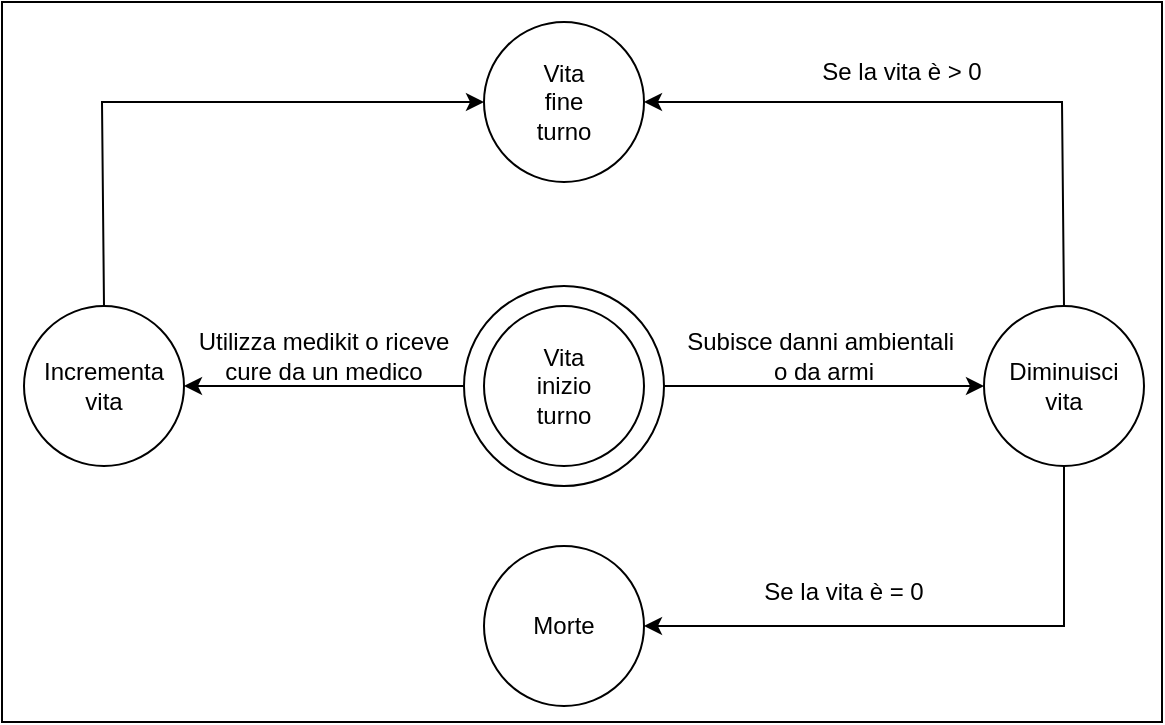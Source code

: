 <mxfile version="26.2.3" pages="5">
  <diagram name="Vita" id="2V5flPHdxLt1DByEVdX-">
    <mxGraphModel dx="1388" dy="768" grid="1" gridSize="10" guides="1" tooltips="1" connect="1" arrows="1" fold="1" page="1" pageScale="1" pageWidth="1169" pageHeight="827" math="0" shadow="0">
      <root>
        <mxCell id="0" />
        <mxCell id="1" parent="0" />
        <mxCell id="W8KUNbAyjam-lPo76cDw-1" value="" style="rounded=0;whiteSpace=wrap;html=1;fillColor=none;" vertex="1" parent="1">
          <mxGeometry y="30" width="580" height="360" as="geometry" />
        </mxCell>
        <mxCell id="KY_0fdhseDWm6vvO_Pxf-3" value="Diminuisci&lt;div&gt;vita&lt;/div&gt;" style="ellipse;whiteSpace=wrap;html=1;aspect=fixed;" parent="1" vertex="1">
          <mxGeometry x="491" y="182" width="80" height="80" as="geometry" />
        </mxCell>
        <mxCell id="KY_0fdhseDWm6vvO_Pxf-4" value="" style="endArrow=classic;html=1;rounded=0;exitX=1;exitY=0.5;exitDx=0;exitDy=0;entryX=0;entryY=0.5;entryDx=0;entryDy=0;" parent="1" source="KY_0fdhseDWm6vvO_Pxf-2" target="KY_0fdhseDWm6vvO_Pxf-3" edge="1">
          <mxGeometry width="50" height="50" relative="1" as="geometry">
            <mxPoint x="361" y="272" as="sourcePoint" />
            <mxPoint x="441" y="222" as="targetPoint" />
          </mxGeometry>
        </mxCell>
        <mxCell id="KY_0fdhseDWm6vvO_Pxf-7" value="" style="group" parent="1" vertex="1" connectable="0">
          <mxGeometry x="231" y="172" width="100" height="100" as="geometry" />
        </mxCell>
        <mxCell id="KY_0fdhseDWm6vvO_Pxf-2" value="" style="ellipse;whiteSpace=wrap;html=1;aspect=fixed;movable=1;resizable=1;rotatable=1;deletable=1;editable=1;locked=0;connectable=1;" parent="KY_0fdhseDWm6vvO_Pxf-7" vertex="1">
          <mxGeometry width="100" height="100" as="geometry" />
        </mxCell>
        <mxCell id="KY_0fdhseDWm6vvO_Pxf-1" value="Vita&lt;div&gt;inizio&lt;/div&gt;&lt;div&gt;turno&lt;/div&gt;" style="ellipse;whiteSpace=wrap;html=1;aspect=fixed;movable=1;resizable=1;rotatable=1;deletable=1;editable=1;locked=0;connectable=1;" parent="KY_0fdhseDWm6vvO_Pxf-7" vertex="1">
          <mxGeometry x="10" y="10" width="80" height="80" as="geometry" />
        </mxCell>
        <mxCell id="KY_0fdhseDWm6vvO_Pxf-10" value="Morte" style="ellipse;whiteSpace=wrap;html=1;aspect=fixed;" parent="1" vertex="1">
          <mxGeometry x="241" y="302" width="80" height="80" as="geometry" />
        </mxCell>
        <mxCell id="KY_0fdhseDWm6vvO_Pxf-11" value="" style="endArrow=classic;html=1;rounded=0;exitX=0.5;exitY=1;exitDx=0;exitDy=0;entryX=1;entryY=0.5;entryDx=0;entryDy=0;" parent="1" source="KY_0fdhseDWm6vvO_Pxf-3" target="KY_0fdhseDWm6vvO_Pxf-10" edge="1">
          <mxGeometry width="50" height="50" relative="1" as="geometry">
            <mxPoint x="691" y="362" as="sourcePoint" />
            <mxPoint x="741" y="312" as="targetPoint" />
            <Array as="points">
              <mxPoint x="531" y="342" />
            </Array>
          </mxGeometry>
        </mxCell>
        <mxCell id="KY_0fdhseDWm6vvO_Pxf-12" value="Se la vita è = 0" style="text;html=1;align=center;verticalAlign=middle;whiteSpace=wrap;rounded=0;" parent="1" vertex="1">
          <mxGeometry x="371" y="310" width="100" height="30" as="geometry" />
        </mxCell>
        <mxCell id="zFJL5_HRQv5gm_gLEVsK-1" value="" style="endArrow=classic;html=1;rounded=0;exitX=0.5;exitY=0;exitDx=0;exitDy=0;entryX=1;entryY=0.5;entryDx=0;entryDy=0;" parent="1" source="KY_0fdhseDWm6vvO_Pxf-3" target="pV1iHMeNkEiNNoFnZZwo-1" edge="1">
          <mxGeometry width="50" height="50" relative="1" as="geometry">
            <mxPoint x="541" y="162" as="sourcePoint" />
            <mxPoint x="591" y="112" as="targetPoint" />
            <Array as="points">
              <mxPoint x="530" y="80" />
            </Array>
          </mxGeometry>
        </mxCell>
        <mxCell id="zFJL5_HRQv5gm_gLEVsK-2" value="Se la vita è &amp;gt; 0" style="text;html=1;align=center;verticalAlign=middle;whiteSpace=wrap;rounded=0;" parent="1" vertex="1">
          <mxGeometry x="400" y="50" width="100" height="30" as="geometry" />
        </mxCell>
        <mxCell id="MvlvYmpfLqQSFf7InKB1-1" value="Incrementa&lt;div&gt;vita&lt;/div&gt;" style="ellipse;whiteSpace=wrap;html=1;aspect=fixed;" parent="1" vertex="1">
          <mxGeometry x="11" y="182" width="80" height="80" as="geometry" />
        </mxCell>
        <mxCell id="MvlvYmpfLqQSFf7InKB1-2" value="" style="endArrow=classic;html=1;rounded=0;exitX=0;exitY=0.5;exitDx=0;exitDy=0;entryX=1;entryY=0.5;entryDx=0;entryDy=0;" parent="1" source="KY_0fdhseDWm6vvO_Pxf-2" target="MvlvYmpfLqQSFf7InKB1-1" edge="1">
          <mxGeometry width="50" height="50" relative="1" as="geometry">
            <mxPoint x="191" y="170" as="sourcePoint" />
            <mxPoint x="241" y="120" as="targetPoint" />
          </mxGeometry>
        </mxCell>
        <mxCell id="MvlvYmpfLqQSFf7InKB1-4" value="&lt;span style=&quot;text-wrap-mode: nowrap;&quot;&gt;Subisce danni ambientali&amp;nbsp;&lt;/span&gt;&lt;div style=&quot;text-wrap-mode: nowrap;&quot;&gt;&lt;span style=&quot;background-color: transparent; color: light-dark(rgb(0, 0, 0), rgb(255, 255, 255));&quot;&gt;o da armi&lt;/span&gt;&lt;/div&gt;" style="text;html=1;align=center;verticalAlign=middle;whiteSpace=wrap;rounded=0;" parent="1" vertex="1">
          <mxGeometry x="331" y="192" width="160" height="30" as="geometry" />
        </mxCell>
        <mxCell id="MvlvYmpfLqQSFf7InKB1-5" value="Utilizza medikit o riceve cure da un medico" style="text;html=1;align=center;verticalAlign=middle;whiteSpace=wrap;rounded=0;" parent="1" vertex="1">
          <mxGeometry x="91" y="192" width="140" height="30" as="geometry" />
        </mxCell>
        <mxCell id="MvlvYmpfLqQSFf7InKB1-6" value="" style="endArrow=classic;html=1;rounded=0;exitX=0.5;exitY=0;exitDx=0;exitDy=0;entryX=0;entryY=0.5;entryDx=0;entryDy=0;" parent="1" source="MvlvYmpfLqQSFf7InKB1-1" target="pV1iHMeNkEiNNoFnZZwo-1" edge="1">
          <mxGeometry width="50" height="50" relative="1" as="geometry">
            <mxPoint x="131" y="150" as="sourcePoint" />
            <mxPoint x="181" y="100" as="targetPoint" />
            <Array as="points">
              <mxPoint x="50" y="80" />
            </Array>
          </mxGeometry>
        </mxCell>
        <mxCell id="pV1iHMeNkEiNNoFnZZwo-1" value="Vita&lt;div&gt;fine&lt;/div&gt;&lt;div&gt;turno&lt;/div&gt;" style="ellipse;whiteSpace=wrap;html=1;aspect=fixed;" vertex="1" parent="1">
          <mxGeometry x="241" y="40" width="80" height="80" as="geometry" />
        </mxCell>
      </root>
    </mxGraphModel>
  </diagram>
  <diagram id="q2AEehM1kxoLeroT5gwG" name="Posizione">
    <mxGraphModel dx="1144" dy="628" grid="1" gridSize="10" guides="1" tooltips="1" connect="1" arrows="1" fold="1" page="1" pageScale="1" pageWidth="1169" pageHeight="827" math="0" shadow="0">
      <root>
        <mxCell id="0" />
        <mxCell id="1" parent="0" />
        <mxCell id="k_BfFNi08jh2uCLZ3Y0Y-2" value="" style="rounded=0;whiteSpace=wrap;html=1;fillColor=none;" vertex="1" parent="1">
          <mxGeometry x="10" y="50" width="440" height="460" as="geometry" />
        </mxCell>
        <mxCell id="FhAOsJj1zzqxJIH6b2lI-1" value="" style="group" vertex="1" connectable="0" parent="1">
          <mxGeometry x="30" y="230" width="100" height="100" as="geometry" />
        </mxCell>
        <mxCell id="FhAOsJj1zzqxJIH6b2lI-2" value="" style="ellipse;whiteSpace=wrap;html=1;aspect=fixed;movable=1;resizable=1;rotatable=1;deletable=1;editable=1;locked=0;connectable=1;" vertex="1" parent="FhAOsJj1zzqxJIH6b2lI-1">
          <mxGeometry width="100" height="100" as="geometry" />
        </mxCell>
        <mxCell id="FhAOsJj1zzqxJIH6b2lI-3" value="Posizione&lt;div&gt;inizio&lt;/div&gt;&lt;div&gt;turno&lt;/div&gt;" style="ellipse;whiteSpace=wrap;html=1;aspect=fixed;movable=1;resizable=1;rotatable=1;deletable=1;editable=1;locked=0;connectable=1;" vertex="1" parent="FhAOsJj1zzqxJIH6b2lI-1">
          <mxGeometry x="10" y="10" width="80" height="80" as="geometry" />
        </mxCell>
        <mxCell id="jA8Q4ayomQkFQl9wmtm9-1" value="In piedi" style="ellipse;whiteSpace=wrap;html=1;aspect=fixed;" vertex="1" parent="1">
          <mxGeometry x="280" y="80" width="80" height="80" as="geometry" />
        </mxCell>
        <mxCell id="jA8Q4ayomQkFQl9wmtm9-2" value="Accovacciato" style="ellipse;whiteSpace=wrap;html=1;aspect=fixed;" vertex="1" parent="1">
          <mxGeometry x="280" y="240" width="80" height="80" as="geometry" />
        </mxCell>
        <mxCell id="jA8Q4ayomQkFQl9wmtm9-3" value="Steso" style="ellipse;whiteSpace=wrap;html=1;aspect=fixed;" vertex="1" parent="1">
          <mxGeometry x="280" y="400" width="80" height="80" as="geometry" />
        </mxCell>
        <mxCell id="jA8Q4ayomQkFQl9wmtm9-4" value="" style="endArrow=classic;html=1;rounded=0;entryX=0;entryY=0.5;entryDx=0;entryDy=0;exitX=0.5;exitY=0;exitDx=0;exitDy=0;" edge="1" parent="1" source="FhAOsJj1zzqxJIH6b2lI-2" target="jA8Q4ayomQkFQl9wmtm9-1">
          <mxGeometry width="50" height="50" relative="1" as="geometry">
            <mxPoint x="150" y="220" as="sourcePoint" />
            <mxPoint x="200" y="170" as="targetPoint" />
            <Array as="points">
              <mxPoint x="80" y="120" />
            </Array>
          </mxGeometry>
        </mxCell>
        <mxCell id="jA8Q4ayomQkFQl9wmtm9-5" value="" style="endArrow=classic;html=1;rounded=0;exitX=1;exitY=0.5;exitDx=0;exitDy=0;entryX=0;entryY=0.5;entryDx=0;entryDy=0;" edge="1" parent="1" source="FhAOsJj1zzqxJIH6b2lI-2" target="jA8Q4ayomQkFQl9wmtm9-2">
          <mxGeometry width="50" height="50" relative="1" as="geometry">
            <mxPoint x="180" y="270" as="sourcePoint" />
            <mxPoint x="230" y="220" as="targetPoint" />
          </mxGeometry>
        </mxCell>
        <mxCell id="jA8Q4ayomQkFQl9wmtm9-6" value="" style="endArrow=classic;html=1;rounded=0;exitX=0.5;exitY=1;exitDx=0;exitDy=0;entryX=0;entryY=0.5;entryDx=0;entryDy=0;" edge="1" parent="1" source="FhAOsJj1zzqxJIH6b2lI-2" target="jA8Q4ayomQkFQl9wmtm9-3">
          <mxGeometry width="50" height="50" relative="1" as="geometry">
            <mxPoint x="170" y="410" as="sourcePoint" />
            <mxPoint x="220" y="360" as="targetPoint" />
            <Array as="points">
              <mxPoint x="80" y="440" />
            </Array>
          </mxGeometry>
        </mxCell>
        <mxCell id="jA8Q4ayomQkFQl9wmtm9-7" value="Si alza" style="text;html=1;align=center;verticalAlign=middle;whiteSpace=wrap;rounded=0;" vertex="1" parent="1">
          <mxGeometry x="160" y="90" width="80" height="30" as="geometry" />
        </mxCell>
        <mxCell id="opLdS7OfDWHk5qpRMoI7-1" value="Si accovaccia" style="text;html=1;align=center;verticalAlign=middle;whiteSpace=wrap;rounded=0;" vertex="1" parent="1">
          <mxGeometry x="160" y="250" width="80" height="30" as="geometry" />
        </mxCell>
        <mxCell id="opLdS7OfDWHk5qpRMoI7-2" value="Si stende" style="text;html=1;align=center;verticalAlign=middle;whiteSpace=wrap;rounded=0;rotation=90;" vertex="1" parent="1">
          <mxGeometry x="375" y="375" width="89" height="40" as="geometry" />
        </mxCell>
        <mxCell id="opLdS7OfDWHk5qpRMoI7-5" value="" style="endArrow=none;html=1;rounded=0;exitX=0.5;exitY=0;exitDx=0;exitDy=0;" edge="1" parent="1" source="jA8Q4ayomQkFQl9wmtm9-3">
          <mxGeometry width="50" height="50" relative="1" as="geometry">
            <mxPoint x="200" y="380" as="sourcePoint" />
            <mxPoint x="140" y="280" as="targetPoint" />
            <Array as="points">
              <mxPoint x="320" y="360" />
              <mxPoint x="140" y="360" />
            </Array>
          </mxGeometry>
        </mxCell>
        <mxCell id="opLdS7OfDWHk5qpRMoI7-6" value="" style="endArrow=none;html=1;rounded=0;entryX=0.5;entryY=1;entryDx=0;entryDy=0;" edge="1" parent="1" target="jA8Q4ayomQkFQl9wmtm9-1">
          <mxGeometry width="50" height="50" relative="1" as="geometry">
            <mxPoint x="140" y="280" as="sourcePoint" />
            <mxPoint x="260" y="340" as="targetPoint" />
            <Array as="points">
              <mxPoint x="140" y="200" />
              <mxPoint x="320" y="200" />
            </Array>
          </mxGeometry>
        </mxCell>
        <mxCell id="opLdS7OfDWHk5qpRMoI7-7" value="" style="endArrow=classic;html=1;rounded=0;exitX=0.5;exitY=0;exitDx=0;exitDy=0;entryX=1;entryY=0.5;entryDx=0;entryDy=0;" edge="1" parent="1" source="jA8Q4ayomQkFQl9wmtm9-2" target="jA8Q4ayomQkFQl9wmtm9-1">
          <mxGeometry width="50" height="50" relative="1" as="geometry">
            <mxPoint x="440" y="270" as="sourcePoint" />
            <mxPoint x="490" y="220" as="targetPoint" />
            <Array as="points">
              <mxPoint x="320" y="220" />
              <mxPoint x="400" y="220" />
              <mxPoint x="400" y="120" />
            </Array>
          </mxGeometry>
        </mxCell>
        <mxCell id="opLdS7OfDWHk5qpRMoI7-8" value="Si alza" style="text;html=1;align=center;verticalAlign=middle;whiteSpace=wrap;rounded=0;rotation=90;" vertex="1" parent="1">
          <mxGeometry x="375" y="145" width="90" height="40" as="geometry" />
        </mxCell>
        <mxCell id="opLdS7OfDWHk5qpRMoI7-9" value="" style="endArrow=none;html=1;rounded=0;entryX=0.5;entryY=1;entryDx=0;entryDy=0;" edge="1" parent="1" target="jA8Q4ayomQkFQl9wmtm9-3">
          <mxGeometry width="50" height="50" relative="1" as="geometry">
            <mxPoint x="80" y="200" as="sourcePoint" />
            <mxPoint x="260" y="510" as="targetPoint" />
            <Array as="points">
              <mxPoint x="20" y="200" />
              <mxPoint x="20" y="500" />
              <mxPoint x="320" y="500" />
            </Array>
          </mxGeometry>
        </mxCell>
        <mxCell id="opLdS7OfDWHk5qpRMoI7-10" value="" style="endArrow=classic;html=1;rounded=0;exitX=0.5;exitY=1;exitDx=0;exitDy=0;entryX=1;entryY=0.5;entryDx=0;entryDy=0;" edge="1" parent="1" source="jA8Q4ayomQkFQl9wmtm9-2" target="jA8Q4ayomQkFQl9wmtm9-3">
          <mxGeometry width="50" height="50" relative="1" as="geometry">
            <mxPoint x="340" y="340" as="sourcePoint" />
            <mxPoint x="490" y="310" as="targetPoint" />
            <Array as="points">
              <mxPoint x="320" y="340" />
              <mxPoint x="400" y="340" />
              <mxPoint x="400" y="440" />
            </Array>
          </mxGeometry>
        </mxCell>
        <mxCell id="opLdS7OfDWHk5qpRMoI7-11" value="" style="endArrow=none;html=1;rounded=0;exitX=0.5;exitY=0;exitDx=0;exitDy=0;" edge="1" parent="1" source="jA8Q4ayomQkFQl9wmtm9-1">
          <mxGeometry width="50" height="50" relative="1" as="geometry">
            <mxPoint x="520" y="280" as="sourcePoint" />
            <mxPoint x="400" y="340" as="targetPoint" />
            <Array as="points">
              <mxPoint x="320" y="60" />
              <mxPoint x="440" y="60" />
              <mxPoint x="440" y="340" />
            </Array>
          </mxGeometry>
        </mxCell>
        <mxCell id="FNiQlEb7CB2n6EvLpb_--1" value="Si stende" style="text;html=1;align=center;verticalAlign=middle;whiteSpace=wrap;rounded=0;rotation=0;" vertex="1" parent="1">
          <mxGeometry x="160" y="410" width="80" height="30" as="geometry" />
        </mxCell>
      </root>
    </mxGraphModel>
  </diagram>
  <diagram id="z-nIhiJ71DWLTXwjpD2x" name="Precisione">
    <mxGraphModel dx="947" dy="520" grid="1" gridSize="10" guides="1" tooltips="1" connect="1" arrows="1" fold="1" page="1" pageScale="1" pageWidth="1169" pageHeight="827" math="0" shadow="0">
      <root>
        <mxCell id="0" />
        <mxCell id="1" parent="0" />
        <mxCell id="6SXdZEWuxU7joiIaomt7-1" value="" style="rounded=0;whiteSpace=wrap;html=1;fillColor=none;" vertex="1" parent="1">
          <mxGeometry x="60" y="180" width="390" height="150" as="geometry" />
        </mxCell>
        <mxCell id="-SZTtIQ1L5Qk95cH2Thg-1" value="" style="group" vertex="1" connectable="0" parent="1">
          <mxGeometry x="70" y="190" width="100" height="100" as="geometry" />
        </mxCell>
        <mxCell id="-SZTtIQ1L5Qk95cH2Thg-2" value="" style="ellipse;whiteSpace=wrap;html=1;aspect=fixed;movable=1;resizable=1;rotatable=1;deletable=1;editable=1;locked=0;connectable=1;" vertex="1" parent="-SZTtIQ1L5Qk95cH2Thg-1">
          <mxGeometry width="100" height="100" as="geometry" />
        </mxCell>
        <mxCell id="-SZTtIQ1L5Qk95cH2Thg-3" value="Precisione&lt;div&gt;soldato&lt;/div&gt;" style="ellipse;whiteSpace=wrap;html=1;aspect=fixed;movable=1;resizable=1;rotatable=1;deletable=1;editable=1;locked=0;connectable=1;" vertex="1" parent="-SZTtIQ1L5Qk95cH2Thg-1">
          <mxGeometry x="10" y="10" width="80" height="80" as="geometry" />
        </mxCell>
        <mxCell id="GPY1fYtXARqvy2fwJN4T-1" value="Precisione diminuita" style="ellipse;whiteSpace=wrap;html=1;aspect=fixed;" vertex="1" parent="1">
          <mxGeometry x="360" y="200" width="80" height="80" as="geometry" />
        </mxCell>
        <mxCell id="GPY1fYtXARqvy2fwJN4T-2" value="" style="endArrow=classic;html=1;rounded=0;exitX=1;exitY=0.5;exitDx=0;exitDy=0;" edge="1" parent="1" source="-SZTtIQ1L5Qk95cH2Thg-2">
          <mxGeometry width="50" height="50" relative="1" as="geometry">
            <mxPoint x="280" y="250" as="sourcePoint" />
            <mxPoint x="360" y="240" as="targetPoint" />
          </mxGeometry>
        </mxCell>
        <mxCell id="GPY1fYtXARqvy2fwJN4T-3" value="Si muove/ritrova in mezzo al fumo" style="text;html=1;align=center;verticalAlign=middle;whiteSpace=wrap;rounded=0;" vertex="1" parent="1">
          <mxGeometry x="180" y="210" width="160" height="30" as="geometry" />
        </mxCell>
        <mxCell id="GPY1fYtXARqvy2fwJN4T-4" value="" style="endArrow=classic;html=1;rounded=0;exitX=0.5;exitY=1;exitDx=0;exitDy=0;entryX=0.5;entryY=1;entryDx=0;entryDy=0;" edge="1" parent="1" source="GPY1fYtXARqvy2fwJN4T-1" target="-SZTtIQ1L5Qk95cH2Thg-2">
          <mxGeometry width="50" height="50" relative="1" as="geometry">
            <mxPoint x="280" y="370" as="sourcePoint" />
            <mxPoint x="330" y="320" as="targetPoint" />
            <Array as="points">
              <mxPoint x="400" y="320" />
              <mxPoint x="120" y="320" />
            </Array>
          </mxGeometry>
        </mxCell>
        <mxCell id="GPY1fYtXARqvy2fwJN4T-5" value="Esce dal fumo" style="text;html=1;align=center;verticalAlign=middle;whiteSpace=wrap;rounded=0;" vertex="1" parent="1">
          <mxGeometry x="180" y="290" width="160" height="30" as="geometry" />
        </mxCell>
      </root>
    </mxGraphModel>
  </diagram>
  <diagram name="Resistenza fisica" id="MBh2xo9KK_zrgUlm-F0Q">
    <mxGraphModel dx="959" dy="1357" grid="1" gridSize="10" guides="1" tooltips="1" connect="1" arrows="1" fold="1" page="1" pageScale="1" pageWidth="1169" pageHeight="827" math="0" shadow="0">
      <root>
        <mxCell id="sw2x555mSh3S6twvsxK_-0" />
        <mxCell id="sw2x555mSh3S6twvsxK_-1" parent="sw2x555mSh3S6twvsxK_-0" />
        <mxCell id="XwQ2uR2tasACCOzvW2ka-6" value="" style="rounded=0;whiteSpace=wrap;html=1;fillColor=none;" vertex="1" parent="sw2x555mSh3S6twvsxK_-1">
          <mxGeometry x="60" y="-90" width="390" height="390" as="geometry" />
        </mxCell>
        <mxCell id="id9USusa6f4Ui0EHsT14-0" value="" style="group" vertex="1" connectable="0" parent="sw2x555mSh3S6twvsxK_-1">
          <mxGeometry x="70" y="190" width="100" height="100" as="geometry" />
        </mxCell>
        <mxCell id="id9USusa6f4Ui0EHsT14-1" value="" style="ellipse;whiteSpace=wrap;html=1;aspect=fixed;movable=1;resizable=1;rotatable=1;deletable=1;editable=1;locked=0;connectable=1;" vertex="1" parent="id9USusa6f4Ui0EHsT14-0">
          <mxGeometry width="100" height="100" as="geometry" />
        </mxCell>
        <mxCell id="id9USusa6f4Ui0EHsT14-2" value="Resistenza inizio turno" style="ellipse;whiteSpace=wrap;html=1;aspect=fixed;movable=1;resizable=1;rotatable=1;deletable=1;editable=1;locked=0;connectable=1;" vertex="1" parent="id9USusa6f4Ui0EHsT14-0">
          <mxGeometry x="10" y="10" width="80" height="80" as="geometry" />
        </mxCell>
        <mxCell id="wrpofVNV8A1WOl4cYPOq-0" value="Diminuisci resistenza" style="ellipse;whiteSpace=wrap;html=1;aspect=fixed;" vertex="1" parent="sw2x555mSh3S6twvsxK_-1">
          <mxGeometry x="360" y="200" width="80" height="80" as="geometry" />
        </mxCell>
        <mxCell id="vSt5fCYqfKaTdUXp4oUZ-0" value="" style="endArrow=classic;html=1;rounded=0;exitX=1;exitY=0.5;exitDx=0;exitDy=0;entryX=0;entryY=0.5;entryDx=0;entryDy=0;" edge="1" parent="sw2x555mSh3S6twvsxK_-1" source="id9USusa6f4Ui0EHsT14-1" target="wrpofVNV8A1WOl4cYPOq-0">
          <mxGeometry width="50" height="50" relative="1" as="geometry">
            <mxPoint x="210" y="380" as="sourcePoint" />
            <mxPoint x="260" y="330" as="targetPoint" />
          </mxGeometry>
        </mxCell>
        <mxCell id="vxiUV-TqZGW4Q16yG1H2-0" value="Si muove/effettua un attacco con arma corpo a corpo" style="text;html=1;align=center;verticalAlign=middle;whiteSpace=wrap;rounded=0;" vertex="1" parent="sw2x555mSh3S6twvsxK_-1">
          <mxGeometry x="180" y="240" width="170" height="30" as="geometry" />
        </mxCell>
        <mxCell id="9hPqjN-iriEaVqgCrMqh-0" value="Resistenza&lt;div&gt;fine&lt;/div&gt;&lt;div&gt;turno&lt;/div&gt;" style="ellipse;whiteSpace=wrap;html=1;aspect=fixed;" vertex="1" parent="sw2x555mSh3S6twvsxK_-1">
          <mxGeometry x="360" y="-80" width="80" height="80" as="geometry" />
        </mxCell>
        <mxCell id="q8KsGx1p6C5K9gwnck9E-1" value="" style="endArrow=classic;html=1;rounded=0;entryX=0.5;entryY=1;entryDx=0;entryDy=0;exitX=0.5;exitY=0;exitDx=0;exitDy=0;" edge="1" parent="sw2x555mSh3S6twvsxK_-1" source="id9USusa6f4Ui0EHsT14-1" target="q8KsGx1p6C5K9gwnck9E-2">
          <mxGeometry width="50" height="50" relative="1" as="geometry">
            <mxPoint x="10" y="140" as="sourcePoint" />
            <mxPoint x="60" y="90" as="targetPoint" />
          </mxGeometry>
        </mxCell>
        <mxCell id="q8KsGx1p6C5K9gwnck9E-2" value="Incrementa&lt;div&gt;resistenza&lt;/div&gt;" style="ellipse;whiteSpace=wrap;html=1;aspect=fixed;" vertex="1" parent="sw2x555mSh3S6twvsxK_-1">
          <mxGeometry x="80" y="-80" width="80" height="80" as="geometry" />
        </mxCell>
        <mxCell id="XwQ2uR2tasACCOzvW2ka-0" value="Schiva/usa oggetto dell&#39;inventario" style="text;html=1;align=center;verticalAlign=middle;whiteSpace=wrap;rounded=0;rotation=-90;" vertex="1" parent="sw2x555mSh3S6twvsxK_-1">
          <mxGeometry x="40" y="80" width="120" height="30" as="geometry" />
        </mxCell>
        <mxCell id="XwQ2uR2tasACCOzvW2ka-3" value="" style="endArrow=classic;html=1;rounded=0;exitX=1;exitY=0.5;exitDx=0;exitDy=0;entryX=0;entryY=0.5;entryDx=0;entryDy=0;" edge="1" parent="sw2x555mSh3S6twvsxK_-1" source="q8KsGx1p6C5K9gwnck9E-2" target="9hPqjN-iriEaVqgCrMqh-0">
          <mxGeometry width="50" height="50" relative="1" as="geometry">
            <mxPoint x="240" y="80" as="sourcePoint" />
            <mxPoint x="290" y="30" as="targetPoint" />
          </mxGeometry>
        </mxCell>
        <mxCell id="XwQ2uR2tasACCOzvW2ka-4" value="" style="endArrow=classic;html=1;rounded=0;exitX=0.5;exitY=0;exitDx=0;exitDy=0;entryX=0.5;entryY=1;entryDx=0;entryDy=0;" edge="1" parent="sw2x555mSh3S6twvsxK_-1" source="wrpofVNV8A1WOl4cYPOq-0" target="9hPqjN-iriEaVqgCrMqh-0">
          <mxGeometry width="50" height="50" relative="1" as="geometry">
            <mxPoint x="430" y="170" as="sourcePoint" />
            <mxPoint x="480" y="120" as="targetPoint" />
          </mxGeometry>
        </mxCell>
      </root>
    </mxGraphModel>
  </diagram>
  <diagram name="Protezione" id="1Ine9U-65mA55M8_Whx2">
    <mxGraphModel dx="805" dy="446" grid="1" gridSize="10" guides="1" tooltips="1" connect="1" arrows="1" fold="1" page="1" pageScale="1" pageWidth="1169" pageHeight="827" math="0" shadow="0">
      <root>
        <mxCell id="wrUUzeyI-Kdgr-qWa6kJ-0" />
        <mxCell id="wrUUzeyI-Kdgr-qWa6kJ-1" parent="wrUUzeyI-Kdgr-qWa6kJ-0" />
        <mxCell id="hZZipu__N3Nn0Ca-FpZ9-0" value="" style="group" vertex="1" connectable="0" parent="wrUUzeyI-Kdgr-qWa6kJ-1">
          <mxGeometry x="70" y="190" width="320" height="160" as="geometry" />
        </mxCell>
        <mxCell id="hZZipu__N3Nn0Ca-FpZ9-1" value="" style="ellipse;whiteSpace=wrap;html=1;aspect=fixed;movable=1;resizable=1;rotatable=1;deletable=1;editable=1;locked=0;connectable=1;" vertex="1" parent="hZZipu__N3Nn0Ca-FpZ9-0">
          <mxGeometry width="100" height="100" as="geometry" />
        </mxCell>
        <mxCell id="hZZipu__N3Nn0Ca-FpZ9-2" value="Non protetto" style="ellipse;whiteSpace=wrap;html=1;aspect=fixed;movable=1;resizable=1;rotatable=1;deletable=1;editable=1;locked=0;connectable=1;" vertex="1" parent="hZZipu__N3Nn0Ca-FpZ9-0">
          <mxGeometry x="10" y="10" width="80" height="80" as="geometry" />
        </mxCell>
        <mxCell id="n8x9Wzs2T3BRQl_7fiTr-1" value="" style="rounded=0;whiteSpace=wrap;html=1;fillColor=none;" vertex="1" parent="hZZipu__N3Nn0Ca-FpZ9-0">
          <mxGeometry x="-10" y="-10" width="330" height="170" as="geometry" />
        </mxCell>
        <mxCell id="0TMdmPFoSLKolaSScD5m-0" value="Protetto" style="ellipse;whiteSpace=wrap;html=1;aspect=fixed;" vertex="1" parent="wrUUzeyI-Kdgr-qWa6kJ-1">
          <mxGeometry x="300" y="200" width="80" height="80" as="geometry" />
        </mxCell>
        <mxCell id="DIFiXaV29vStkFo5L3xU-0" value="" style="endArrow=classic;html=1;rounded=0;exitX=1;exitY=0.5;exitDx=0;exitDy=0;entryX=0;entryY=0.5;entryDx=0;entryDy=0;" edge="1" parent="wrUUzeyI-Kdgr-qWa6kJ-1" source="hZZipu__N3Nn0Ca-FpZ9-1" target="0TMdmPFoSLKolaSScD5m-0">
          <mxGeometry width="50" height="50" relative="1" as="geometry">
            <mxPoint x="290" y="170" as="sourcePoint" />
            <mxPoint x="340" y="120" as="targetPoint" />
          </mxGeometry>
        </mxCell>
        <mxCell id="DIFiXaV29vStkFo5L3xU-1" value="Schiva" style="text;html=1;align=center;verticalAlign=middle;whiteSpace=wrap;rounded=0;" vertex="1" parent="wrUUzeyI-Kdgr-qWa6kJ-1">
          <mxGeometry x="200" y="210" width="60" height="30" as="geometry" />
        </mxCell>
        <mxCell id="DIFiXaV29vStkFo5L3xU-2" value="" style="endArrow=classic;html=1;rounded=0;exitX=0.5;exitY=1;exitDx=0;exitDy=0;entryX=0.5;entryY=1;entryDx=0;entryDy=0;" edge="1" parent="wrUUzeyI-Kdgr-qWa6kJ-1" source="0TMdmPFoSLKolaSScD5m-0" target="hZZipu__N3Nn0Ca-FpZ9-1">
          <mxGeometry width="50" height="50" relative="1" as="geometry">
            <mxPoint x="300" y="440" as="sourcePoint" />
            <mxPoint x="350" y="390" as="targetPoint" />
            <Array as="points">
              <mxPoint x="340" y="320" />
              <mxPoint x="120" y="320" />
            </Array>
          </mxGeometry>
        </mxCell>
        <mxCell id="DIFiXaV29vStkFo5L3xU-3" value="Si muove" style="text;html=1;align=center;verticalAlign=middle;whiteSpace=wrap;rounded=0;" vertex="1" parent="wrUUzeyI-Kdgr-qWa6kJ-1">
          <mxGeometry x="120" y="320" width="220" height="30" as="geometry" />
        </mxCell>
      </root>
    </mxGraphModel>
  </diagram>
</mxfile>
